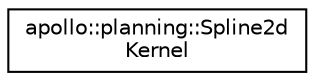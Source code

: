 digraph "Graphical Class Hierarchy"
{
  edge [fontname="Helvetica",fontsize="10",labelfontname="Helvetica",labelfontsize="10"];
  node [fontname="Helvetica",fontsize="10",shape=record];
  rankdir="LR";
  Node1 [label="apollo::planning::Spline2d\lKernel",height=0.2,width=0.4,color="black", fillcolor="white", style="filled",URL="$classapollo_1_1planning_1_1Spline2dKernel.html"];
}
